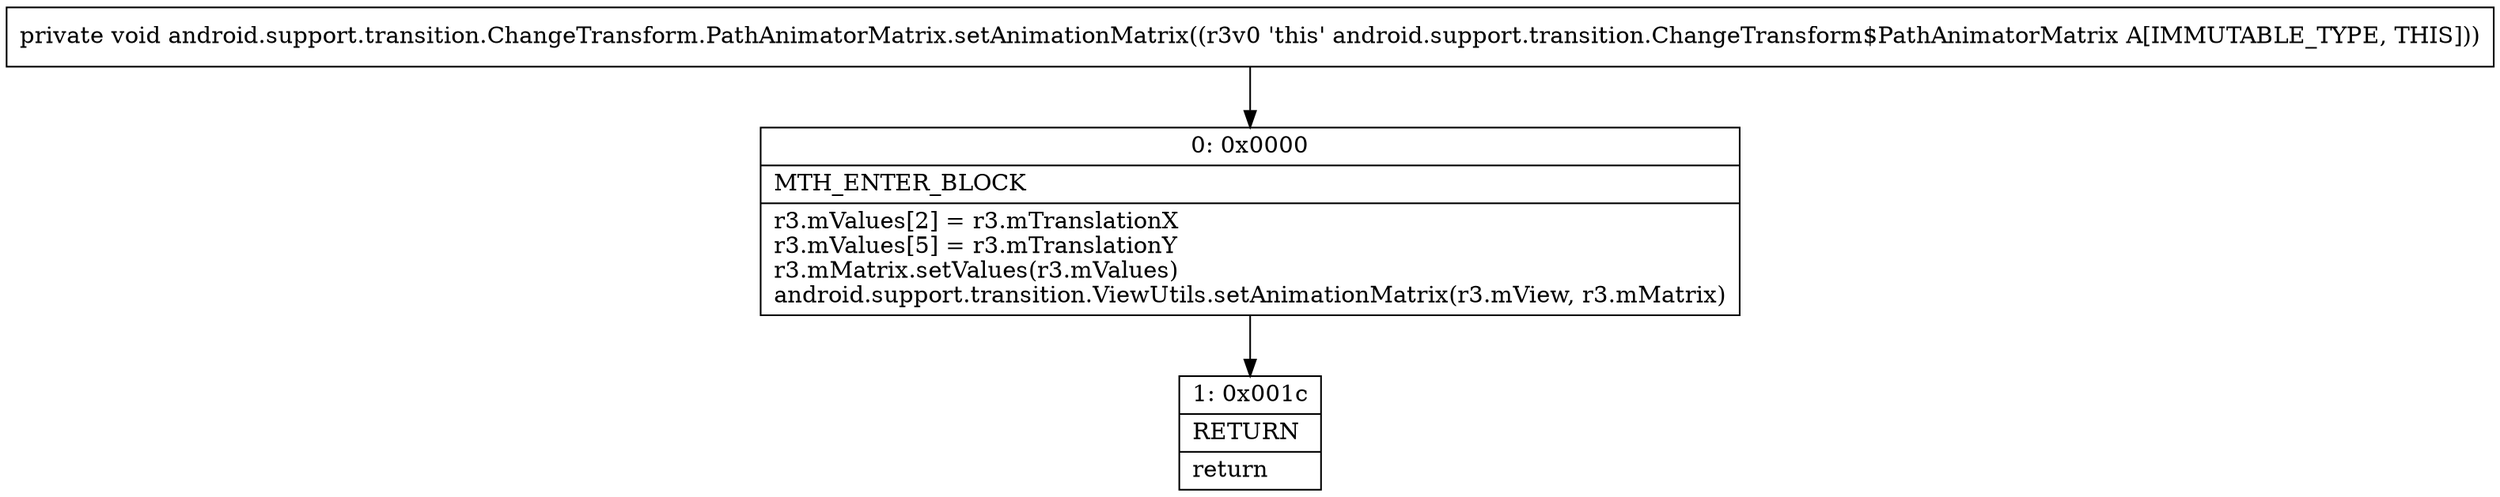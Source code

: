 digraph "CFG forandroid.support.transition.ChangeTransform.PathAnimatorMatrix.setAnimationMatrix()V" {
Node_0 [shape=record,label="{0\:\ 0x0000|MTH_ENTER_BLOCK\l|r3.mValues[2] = r3.mTranslationX\lr3.mValues[5] = r3.mTranslationY\lr3.mMatrix.setValues(r3.mValues)\landroid.support.transition.ViewUtils.setAnimationMatrix(r3.mView, r3.mMatrix)\l}"];
Node_1 [shape=record,label="{1\:\ 0x001c|RETURN\l|return\l}"];
MethodNode[shape=record,label="{private void android.support.transition.ChangeTransform.PathAnimatorMatrix.setAnimationMatrix((r3v0 'this' android.support.transition.ChangeTransform$PathAnimatorMatrix A[IMMUTABLE_TYPE, THIS])) }"];
MethodNode -> Node_0;
Node_0 -> Node_1;
}

